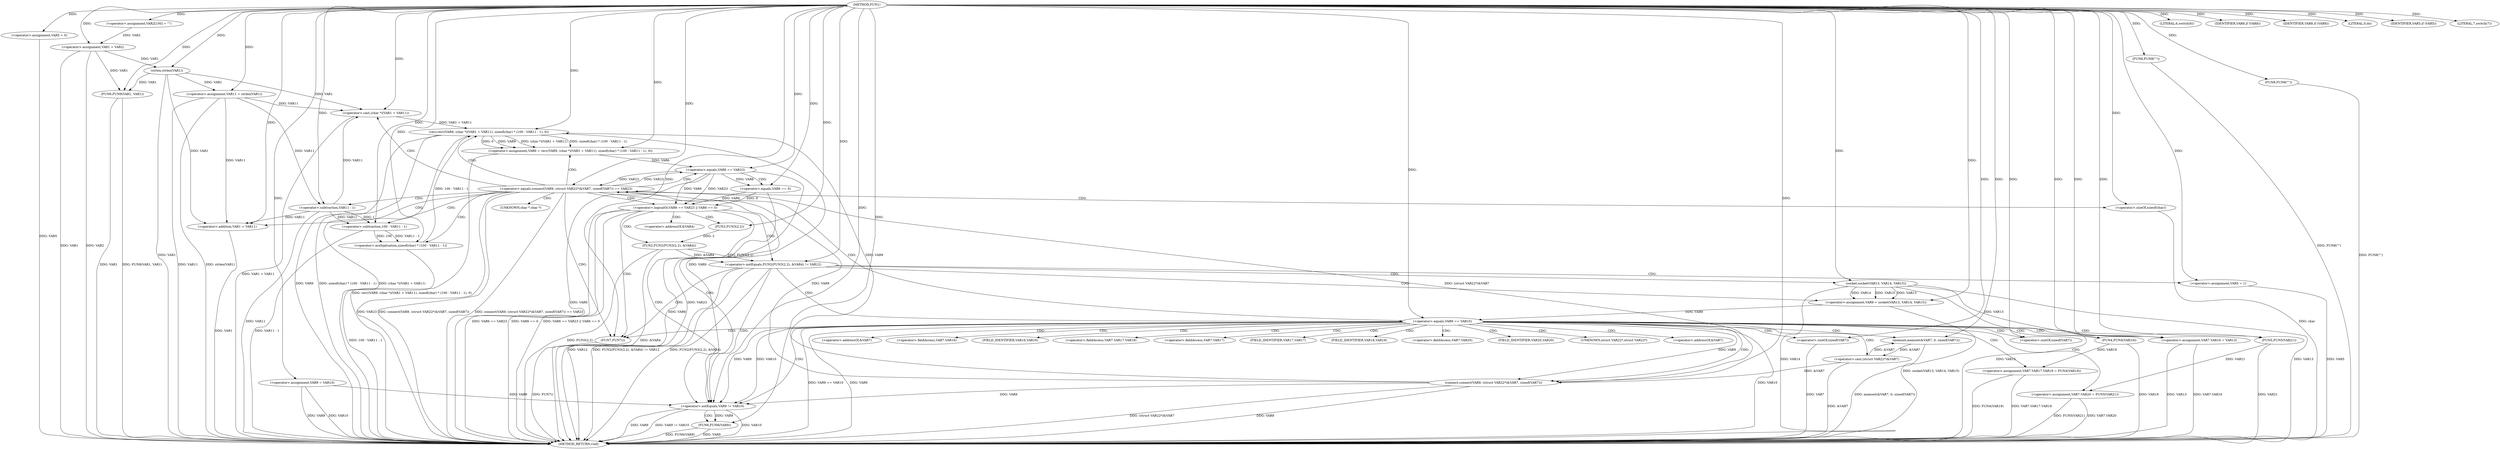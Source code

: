 digraph FUN1 {  
"1000100" [label = "(METHOD,FUN1)" ]
"1000261" [label = "(METHOD_RETURN,void)" ]
"1000104" [label = "(<operator>.assignment,VAR2[100] = \"\")" ]
"1000107" [label = "(<operator>.assignment,VAR1 = VAR2)" ]
"1000111" [label = "(LITERAL,6,switch(6))" ]
"1000117" [label = "(<operator>.assignment,VAR5 = 0)" ]
"1000124" [label = "(<operator>.assignment,VAR9 = VAR10)" ]
"1000128" [label = "(<operator>.assignment,VAR11 = strlen(VAR1))" ]
"1000130" [label = "(strlen,strlen(VAR1))" ]
"1000135" [label = "(<operator>.notEquals,FUN2(FUN3(2,2), &VAR4) != VAR12)" ]
"1000136" [label = "(FUN2,FUN2(FUN3(2,2), &VAR4))" ]
"1000137" [label = "(FUN3,FUN3(2,2))" ]
"1000145" [label = "(<operator>.assignment,VAR5 = 1)" ]
"1000148" [label = "(<operator>.assignment,VAR9 = socket(VAR13, VAR14, VAR15))" ]
"1000150" [label = "(socket,socket(VAR13, VAR14, VAR15))" ]
"1000155" [label = "(<operator>.equals,VAR9 == VAR10)" ]
"1000160" [label = "(memset,memset(&VAR7, 0, sizeof(VAR7)))" ]
"1000164" [label = "(<operator>.sizeOf,sizeof(VAR7))" ]
"1000166" [label = "(<operator>.assignment,VAR7.VAR16 = VAR13)" ]
"1000171" [label = "(<operator>.assignment,VAR7.VAR17.VAR18 = FUN4(VAR19))" ]
"1000177" [label = "(FUN4,FUN4(VAR19))" ]
"1000179" [label = "(<operator>.assignment,VAR7.VAR20 = FUN5(VAR21))" ]
"1000183" [label = "(FUN5,FUN5(VAR21))" ]
"1000186" [label = "(<operator>.equals,connect(VAR9, (struct VAR22*)&VAR7, sizeof(VAR7)) == VAR23)" ]
"1000187" [label = "(connect,connect(VAR9, (struct VAR22*)&VAR7, sizeof(VAR7)))" ]
"1000189" [label = "(<operator>.cast,(struct VAR22*)&VAR7)" ]
"1000193" [label = "(<operator>.sizeOf,sizeof(VAR7))" ]
"1000198" [label = "(<operator>.assignment,VAR6 = recv(VAR9, (char *)(VAR1 + VAR11), sizeof(char) * (100 - VAR11 - 1), 0))" ]
"1000200" [label = "(recv,recv(VAR9, (char *)(VAR1 + VAR11), sizeof(char) * (100 - VAR11 - 1), 0))" ]
"1000202" [label = "(<operator>.cast,(char *)(VAR1 + VAR11))" ]
"1000204" [label = "(<operator>.addition,VAR1 + VAR11)" ]
"1000207" [label = "(<operator>.multiplication,sizeof(char) * (100 - VAR11 - 1))" ]
"1000208" [label = "(<operator>.sizeOf,sizeof(char))" ]
"1000210" [label = "(<operator>.subtraction,100 - VAR11 - 1)" ]
"1000212" [label = "(<operator>.subtraction,VAR11 - 1)" ]
"1000217" [label = "(<operator>.logicalOr,VAR6 == VAR23 || VAR6 == 0)" ]
"1000218" [label = "(<operator>.equals,VAR6 == VAR23)" ]
"1000221" [label = "(<operator>.equals,VAR6 == 0)" ]
"1000227" [label = "(IDENTIFIER,VAR8,if (VAR8))" ]
"1000230" [label = "(IDENTIFIER,VAR8,if (VAR8))" ]
"1000232" [label = "(LITERAL,0,do)" ]
"1000234" [label = "(<operator>.notEquals,VAR9 != VAR10)" ]
"1000238" [label = "(FUN6,FUN6(VAR9))" ]
"1000241" [label = "(IDENTIFIER,VAR5,if (VAR5))" ]
"1000243" [label = "(FUN7,FUN7())" ]
"1000246" [label = "(FUN8,FUN8(\"\"))" ]
"1000250" [label = "(LITERAL,7,switch(7))" ]
"1000253" [label = "(FUN9,FUN9(VAR1, VAR1))" ]
"1000258" [label = "(FUN8,FUN8(\"\"))" ]
"1000140" [label = "(<operator>.addressOf,&VAR4)" ]
"1000161" [label = "(<operator>.addressOf,&VAR7)" ]
"1000167" [label = "(<operator>.fieldAccess,VAR7.VAR16)" ]
"1000169" [label = "(FIELD_IDENTIFIER,VAR16,VAR16)" ]
"1000172" [label = "(<operator>.fieldAccess,VAR7.VAR17.VAR18)" ]
"1000173" [label = "(<operator>.fieldAccess,VAR7.VAR17)" ]
"1000175" [label = "(FIELD_IDENTIFIER,VAR17,VAR17)" ]
"1000176" [label = "(FIELD_IDENTIFIER,VAR18,VAR18)" ]
"1000180" [label = "(<operator>.fieldAccess,VAR7.VAR20)" ]
"1000182" [label = "(FIELD_IDENTIFIER,VAR20,VAR20)" ]
"1000190" [label = "(UNKNOWN,struct VAR22*,struct VAR22*)" ]
"1000191" [label = "(<operator>.addressOf,&VAR7)" ]
"1000203" [label = "(UNKNOWN,char *,char *)" ]
  "1000218" -> "1000261"  [ label = "DDG: VAR6"] 
  "1000117" -> "1000261"  [ label = "DDG: VAR5"] 
  "1000210" -> "1000261"  [ label = "DDG: VAR11 - 1"] 
  "1000204" -> "1000261"  [ label = "DDG: VAR1"] 
  "1000179" -> "1000261"  [ label = "DDG: FUN5(VAR21)"] 
  "1000187" -> "1000261"  [ label = "DDG: VAR9"] 
  "1000177" -> "1000261"  [ label = "DDG: VAR19"] 
  "1000128" -> "1000261"  [ label = "DDG: strlen(VAR1)"] 
  "1000186" -> "1000261"  [ label = "DDG: connect(VAR9, (struct VAR22*)&VAR7, sizeof(VAR7)) == VAR23"] 
  "1000124" -> "1000261"  [ label = "DDG: VAR10"] 
  "1000171" -> "1000261"  [ label = "DDG: VAR7.VAR17.VAR18"] 
  "1000186" -> "1000261"  [ label = "DDG: connect(VAR9, (struct VAR22*)&VAR7, sizeof(VAR7))"] 
  "1000135" -> "1000261"  [ label = "DDG: VAR12"] 
  "1000217" -> "1000261"  [ label = "DDG: VAR6 == 0"] 
  "1000124" -> "1000261"  [ label = "DDG: VAR9"] 
  "1000193" -> "1000261"  [ label = "DDG: VAR7"] 
  "1000200" -> "1000261"  [ label = "DDG: VAR9"] 
  "1000107" -> "1000261"  [ label = "DDG: VAR1"] 
  "1000208" -> "1000261"  [ label = "DDG: char"] 
  "1000207" -> "1000261"  [ label = "DDG: 100 - VAR11 - 1"] 
  "1000234" -> "1000261"  [ label = "DDG: VAR10"] 
  "1000150" -> "1000261"  [ label = "DDG: VAR13"] 
  "1000238" -> "1000261"  [ label = "DDG: VAR9"] 
  "1000253" -> "1000261"  [ label = "DDG: FUN9(VAR1, VAR1)"] 
  "1000234" -> "1000261"  [ label = "DDG: VAR9"] 
  "1000198" -> "1000261"  [ label = "DDG: recv(VAR9, (char *)(VAR1 + VAR11), sizeof(char) * (100 - VAR11 - 1), 0)"] 
  "1000155" -> "1000261"  [ label = "DDG: VAR10"] 
  "1000253" -> "1000261"  [ label = "DDG: VAR1"] 
  "1000217" -> "1000261"  [ label = "DDG: VAR6 == VAR23 || VAR6 == 0"] 
  "1000238" -> "1000261"  [ label = "DDG: FUN6(VAR9)"] 
  "1000160" -> "1000261"  [ label = "DDG: memset(&VAR7, 0, sizeof(VAR7))"] 
  "1000187" -> "1000261"  [ label = "DDG: (struct VAR22*)&VAR7"] 
  "1000136" -> "1000261"  [ label = "DDG: &VAR4"] 
  "1000186" -> "1000261"  [ label = "DDG: VAR23"] 
  "1000183" -> "1000261"  [ label = "DDG: VAR21"] 
  "1000150" -> "1000261"  [ label = "DDG: VAR14"] 
  "1000128" -> "1000261"  [ label = "DDG: VAR11"] 
  "1000155" -> "1000261"  [ label = "DDG: VAR9 == VAR10"] 
  "1000166" -> "1000261"  [ label = "DDG: VAR7.VAR16"] 
  "1000189" -> "1000261"  [ label = "DDG: &VAR7"] 
  "1000217" -> "1000261"  [ label = "DDG: VAR6 == VAR23"] 
  "1000179" -> "1000261"  [ label = "DDG: VAR7.VAR20"] 
  "1000221" -> "1000261"  [ label = "DDG: VAR6"] 
  "1000258" -> "1000261"  [ label = "DDG: FUN8(\"\")"] 
  "1000200" -> "1000261"  [ label = "DDG: sizeof(char) * (100 - VAR11 - 1)"] 
  "1000150" -> "1000261"  [ label = "DDG: VAR15"] 
  "1000212" -> "1000261"  [ label = "DDG: VAR11"] 
  "1000135" -> "1000261"  [ label = "DDG: FUN2(FUN3(2,2), &VAR4) != VAR12"] 
  "1000234" -> "1000261"  [ label = "DDG: VAR9 != VAR10"] 
  "1000135" -> "1000261"  [ label = "DDG: FUN2(FUN3(2,2), &VAR4)"] 
  "1000218" -> "1000261"  [ label = "DDG: VAR23"] 
  "1000171" -> "1000261"  [ label = "DDG: FUN4(VAR19)"] 
  "1000166" -> "1000261"  [ label = "DDG: VAR13"] 
  "1000148" -> "1000261"  [ label = "DDG: socket(VAR13, VAR14, VAR15)"] 
  "1000155" -> "1000261"  [ label = "DDG: VAR9"] 
  "1000246" -> "1000261"  [ label = "DDG: FUN8(\"\")"] 
  "1000145" -> "1000261"  [ label = "DDG: VAR5"] 
  "1000136" -> "1000261"  [ label = "DDG: FUN3(2,2)"] 
  "1000243" -> "1000261"  [ label = "DDG: FUN7()"] 
  "1000107" -> "1000261"  [ label = "DDG: VAR2"] 
  "1000202" -> "1000261"  [ label = "DDG: VAR1 + VAR11"] 
  "1000130" -> "1000261"  [ label = "DDG: VAR1"] 
  "1000200" -> "1000261"  [ label = "DDG: (char *)(VAR1 + VAR11)"] 
  "1000100" -> "1000104"  [ label = "DDG: "] 
  "1000104" -> "1000107"  [ label = "DDG: VAR2"] 
  "1000100" -> "1000107"  [ label = "DDG: "] 
  "1000100" -> "1000111"  [ label = "DDG: "] 
  "1000100" -> "1000117"  [ label = "DDG: "] 
  "1000100" -> "1000124"  [ label = "DDG: "] 
  "1000130" -> "1000128"  [ label = "DDG: VAR1"] 
  "1000100" -> "1000128"  [ label = "DDG: "] 
  "1000107" -> "1000130"  [ label = "DDG: VAR1"] 
  "1000100" -> "1000130"  [ label = "DDG: "] 
  "1000136" -> "1000135"  [ label = "DDG: FUN3(2,2)"] 
  "1000136" -> "1000135"  [ label = "DDG: &VAR4"] 
  "1000137" -> "1000136"  [ label = "DDG: 2"] 
  "1000100" -> "1000137"  [ label = "DDG: "] 
  "1000100" -> "1000135"  [ label = "DDG: "] 
  "1000100" -> "1000145"  [ label = "DDG: "] 
  "1000150" -> "1000148"  [ label = "DDG: VAR13"] 
  "1000150" -> "1000148"  [ label = "DDG: VAR14"] 
  "1000150" -> "1000148"  [ label = "DDG: VAR15"] 
  "1000100" -> "1000148"  [ label = "DDG: "] 
  "1000100" -> "1000150"  [ label = "DDG: "] 
  "1000148" -> "1000155"  [ label = "DDG: VAR9"] 
  "1000100" -> "1000155"  [ label = "DDG: "] 
  "1000189" -> "1000160"  [ label = "DDG: &VAR7"] 
  "1000100" -> "1000160"  [ label = "DDG: "] 
  "1000100" -> "1000164"  [ label = "DDG: "] 
  "1000150" -> "1000166"  [ label = "DDG: VAR13"] 
  "1000100" -> "1000166"  [ label = "DDG: "] 
  "1000177" -> "1000171"  [ label = "DDG: VAR19"] 
  "1000100" -> "1000177"  [ label = "DDG: "] 
  "1000183" -> "1000179"  [ label = "DDG: VAR21"] 
  "1000100" -> "1000183"  [ label = "DDG: "] 
  "1000187" -> "1000186"  [ label = "DDG: VAR9"] 
  "1000187" -> "1000186"  [ label = "DDG: (struct VAR22*)&VAR7"] 
  "1000155" -> "1000187"  [ label = "DDG: VAR9"] 
  "1000100" -> "1000187"  [ label = "DDG: "] 
  "1000189" -> "1000187"  [ label = "DDG: &VAR7"] 
  "1000160" -> "1000189"  [ label = "DDG: &VAR7"] 
  "1000100" -> "1000193"  [ label = "DDG: "] 
  "1000218" -> "1000186"  [ label = "DDG: VAR23"] 
  "1000100" -> "1000186"  [ label = "DDG: "] 
  "1000200" -> "1000198"  [ label = "DDG: VAR9"] 
  "1000200" -> "1000198"  [ label = "DDG: (char *)(VAR1 + VAR11)"] 
  "1000200" -> "1000198"  [ label = "DDG: sizeof(char) * (100 - VAR11 - 1)"] 
  "1000200" -> "1000198"  [ label = "DDG: 0"] 
  "1000100" -> "1000198"  [ label = "DDG: "] 
  "1000187" -> "1000200"  [ label = "DDG: VAR9"] 
  "1000100" -> "1000200"  [ label = "DDG: "] 
  "1000202" -> "1000200"  [ label = "DDG: VAR1 + VAR11"] 
  "1000130" -> "1000202"  [ label = "DDG: VAR1"] 
  "1000100" -> "1000202"  [ label = "DDG: "] 
  "1000128" -> "1000202"  [ label = "DDG: VAR11"] 
  "1000212" -> "1000202"  [ label = "DDG: VAR11"] 
  "1000130" -> "1000204"  [ label = "DDG: VAR1"] 
  "1000100" -> "1000204"  [ label = "DDG: "] 
  "1000128" -> "1000204"  [ label = "DDG: VAR11"] 
  "1000212" -> "1000204"  [ label = "DDG: VAR11"] 
  "1000207" -> "1000200"  [ label = "DDG: 100 - VAR11 - 1"] 
  "1000100" -> "1000207"  [ label = "DDG: "] 
  "1000100" -> "1000208"  [ label = "DDG: "] 
  "1000210" -> "1000207"  [ label = "DDG: 100"] 
  "1000210" -> "1000207"  [ label = "DDG: VAR11 - 1"] 
  "1000100" -> "1000210"  [ label = "DDG: "] 
  "1000212" -> "1000210"  [ label = "DDG: VAR11"] 
  "1000212" -> "1000210"  [ label = "DDG: 1"] 
  "1000100" -> "1000212"  [ label = "DDG: "] 
  "1000128" -> "1000212"  [ label = "DDG: VAR11"] 
  "1000218" -> "1000217"  [ label = "DDG: VAR6"] 
  "1000218" -> "1000217"  [ label = "DDG: VAR23"] 
  "1000198" -> "1000218"  [ label = "DDG: VAR6"] 
  "1000100" -> "1000218"  [ label = "DDG: "] 
  "1000186" -> "1000218"  [ label = "DDG: VAR23"] 
  "1000221" -> "1000217"  [ label = "DDG: VAR6"] 
  "1000221" -> "1000217"  [ label = "DDG: 0"] 
  "1000218" -> "1000221"  [ label = "DDG: VAR6"] 
  "1000100" -> "1000221"  [ label = "DDG: "] 
  "1000100" -> "1000227"  [ label = "DDG: "] 
  "1000100" -> "1000230"  [ label = "DDG: "] 
  "1000100" -> "1000232"  [ label = "DDG: "] 
  "1000187" -> "1000234"  [ label = "DDG: VAR9"] 
  "1000155" -> "1000234"  [ label = "DDG: VAR9"] 
  "1000124" -> "1000234"  [ label = "DDG: VAR9"] 
  "1000200" -> "1000234"  [ label = "DDG: VAR9"] 
  "1000100" -> "1000234"  [ label = "DDG: "] 
  "1000155" -> "1000234"  [ label = "DDG: VAR10"] 
  "1000234" -> "1000238"  [ label = "DDG: VAR9"] 
  "1000100" -> "1000238"  [ label = "DDG: "] 
  "1000100" -> "1000241"  [ label = "DDG: "] 
  "1000100" -> "1000243"  [ label = "DDG: "] 
  "1000100" -> "1000246"  [ label = "DDG: "] 
  "1000100" -> "1000250"  [ label = "DDG: "] 
  "1000107" -> "1000253"  [ label = "DDG: VAR1"] 
  "1000130" -> "1000253"  [ label = "DDG: VAR1"] 
  "1000100" -> "1000253"  [ label = "DDG: "] 
  "1000100" -> "1000258"  [ label = "DDG: "] 
  "1000135" -> "1000150"  [ label = "CDG: "] 
  "1000135" -> "1000148"  [ label = "CDG: "] 
  "1000135" -> "1000145"  [ label = "CDG: "] 
  "1000135" -> "1000155"  [ label = "CDG: "] 
  "1000135" -> "1000234"  [ label = "CDG: "] 
  "1000135" -> "1000243"  [ label = "CDG: "] 
  "1000155" -> "1000164"  [ label = "CDG: "] 
  "1000155" -> "1000191"  [ label = "CDG: "] 
  "1000155" -> "1000161"  [ label = "CDG: "] 
  "1000155" -> "1000182"  [ label = "CDG: "] 
  "1000155" -> "1000166"  [ label = "CDG: "] 
  "1000155" -> "1000180"  [ label = "CDG: "] 
  "1000155" -> "1000183"  [ label = "CDG: "] 
  "1000155" -> "1000190"  [ label = "CDG: "] 
  "1000155" -> "1000167"  [ label = "CDG: "] 
  "1000155" -> "1000175"  [ label = "CDG: "] 
  "1000155" -> "1000160"  [ label = "CDG: "] 
  "1000155" -> "1000179"  [ label = "CDG: "] 
  "1000155" -> "1000176"  [ label = "CDG: "] 
  "1000155" -> "1000187"  [ label = "CDG: "] 
  "1000155" -> "1000186"  [ label = "CDG: "] 
  "1000155" -> "1000172"  [ label = "CDG: "] 
  "1000155" -> "1000189"  [ label = "CDG: "] 
  "1000155" -> "1000169"  [ label = "CDG: "] 
  "1000155" -> "1000173"  [ label = "CDG: "] 
  "1000155" -> "1000171"  [ label = "CDG: "] 
  "1000155" -> "1000193"  [ label = "CDG: "] 
  "1000155" -> "1000177"  [ label = "CDG: "] 
  "1000155" -> "1000234"  [ label = "CDG: "] 
  "1000155" -> "1000243"  [ label = "CDG: "] 
  "1000186" -> "1000200"  [ label = "CDG: "] 
  "1000186" -> "1000208"  [ label = "CDG: "] 
  "1000186" -> "1000204"  [ label = "CDG: "] 
  "1000186" -> "1000210"  [ label = "CDG: "] 
  "1000186" -> "1000217"  [ label = "CDG: "] 
  "1000186" -> "1000198"  [ label = "CDG: "] 
  "1000186" -> "1000212"  [ label = "CDG: "] 
  "1000186" -> "1000207"  [ label = "CDG: "] 
  "1000186" -> "1000203"  [ label = "CDG: "] 
  "1000186" -> "1000218"  [ label = "CDG: "] 
  "1000186" -> "1000202"  [ label = "CDG: "] 
  "1000186" -> "1000234"  [ label = "CDG: "] 
  "1000186" -> "1000243"  [ label = "CDG: "] 
  "1000217" -> "1000135"  [ label = "CDG: "] 
  "1000217" -> "1000136"  [ label = "CDG: "] 
  "1000217" -> "1000234"  [ label = "CDG: "] 
  "1000217" -> "1000137"  [ label = "CDG: "] 
  "1000217" -> "1000140"  [ label = "CDG: "] 
  "1000217" -> "1000243"  [ label = "CDG: "] 
  "1000218" -> "1000221"  [ label = "CDG: "] 
  "1000234" -> "1000238"  [ label = "CDG: "] 
}
